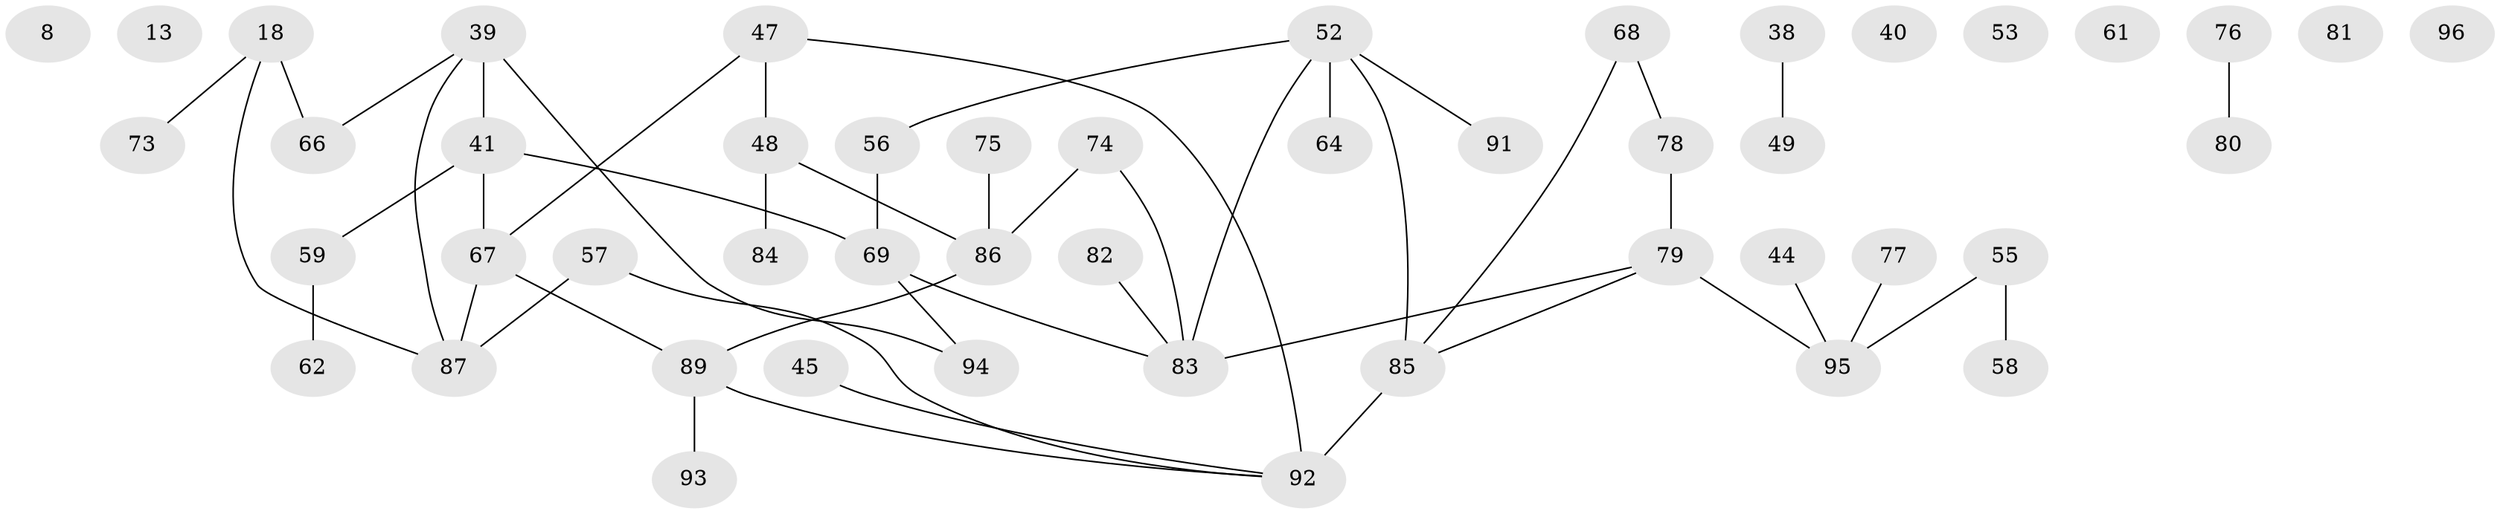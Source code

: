 // original degree distribution, {1: 0.28125, 2: 0.2708333333333333, 3: 0.21875, 0: 0.07291666666666667, 4: 0.11458333333333333, 5: 0.041666666666666664}
// Generated by graph-tools (version 1.1) at 2025/39/03/09/25 04:39:43]
// undirected, 48 vertices, 49 edges
graph export_dot {
graph [start="1"]
  node [color=gray90,style=filled];
  8;
  13;
  18;
  38;
  39 [super="+19+15+21"];
  40;
  41;
  44;
  45;
  47 [super="+9"];
  48 [super="+34"];
  49;
  52 [super="+50"];
  53;
  55 [super="+42+7"];
  56;
  57;
  58;
  59 [super="+23+27"];
  61;
  62;
  64;
  66 [super="+32"];
  67 [super="+24"];
  68 [super="+35"];
  69 [super="+14+6"];
  73;
  74 [super="+63+28"];
  75;
  76;
  77;
  78;
  79 [super="+43+37"];
  80;
  81;
  82;
  83 [super="+65"];
  84 [super="+22"];
  85 [super="+26"];
  86;
  87 [super="+51"];
  89 [super="+88+70"];
  91;
  92 [super="+30+60+90"];
  93;
  94;
  95;
  96;
  18 -- 66 [weight=2];
  18 -- 73;
  18 -- 87;
  38 -- 49;
  39 -- 41 [weight=2];
  39 -- 66;
  39 -- 94;
  39 -- 87;
  41 -- 69;
  41 -- 67;
  41 -- 59;
  44 -- 95;
  45 -- 92;
  47 -- 48 [weight=2];
  47 -- 67;
  47 -- 92 [weight=2];
  48 -- 86;
  48 -- 84;
  52 -- 85;
  52 -- 56;
  52 -- 91;
  52 -- 64;
  52 -- 83;
  55 -- 58;
  55 -- 95;
  56 -- 69;
  57 -- 92;
  57 -- 87;
  59 -- 62;
  67 -- 87;
  67 -- 89;
  68 -- 85;
  68 -- 78;
  69 -- 94;
  69 -- 83;
  74 -- 83;
  74 -- 86;
  75 -- 86;
  76 -- 80;
  77 -- 95;
  78 -- 79;
  79 -- 95;
  79 -- 85;
  79 -- 83;
  82 -- 83;
  85 -- 92 [weight=3];
  86 -- 89;
  89 -- 92;
  89 -- 93;
}
